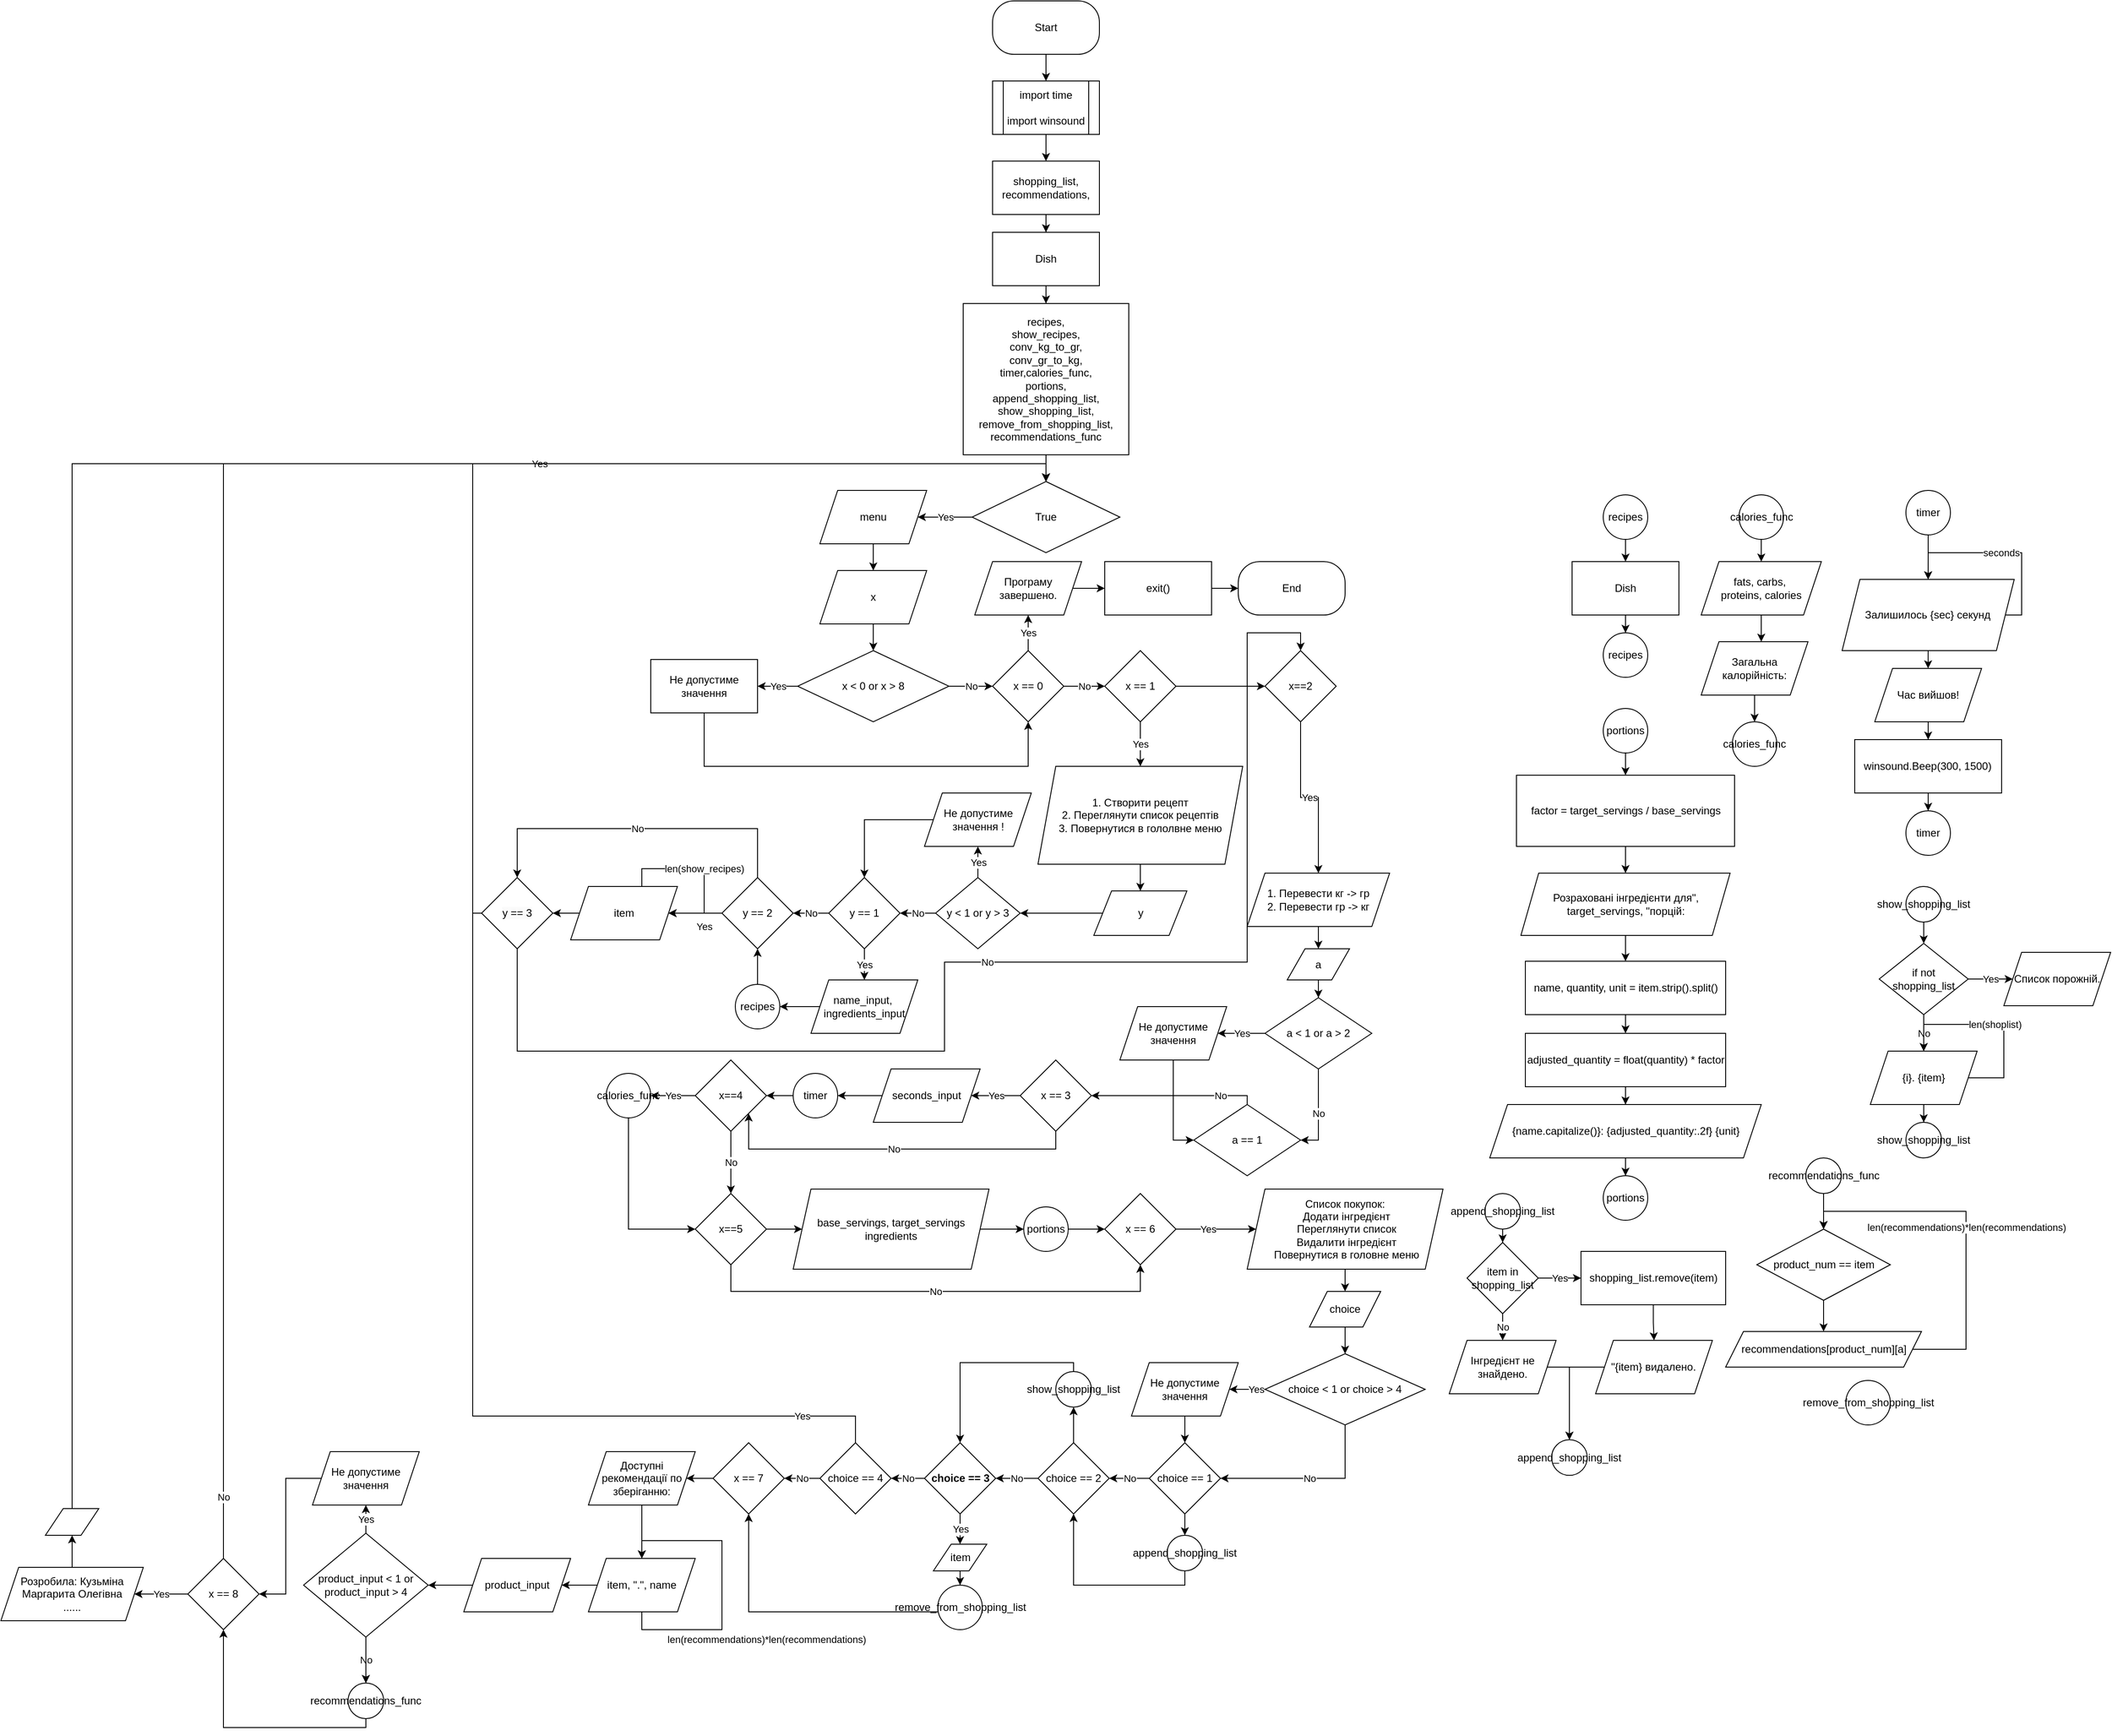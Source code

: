 <mxfile version="24.9.3">
  <diagram name="Страница — 1" id="NrcCBX_CrroJCDgv4KbC">
    <mxGraphModel dx="2007" dy="746" grid="1" gridSize="10" guides="1" tooltips="1" connect="1" arrows="1" fold="1" page="1" pageScale="1" pageWidth="827" pageHeight="1169" math="0" shadow="0">
      <root>
        <mxCell id="0" />
        <mxCell id="1" parent="0" />
        <mxCell id="HCiZNNdA7jjDMF_mCioQ-4" value="" style="edgeStyle=orthogonalEdgeStyle;rounded=0;orthogonalLoop=1;jettySize=auto;html=1;" edge="1" parent="1" source="HCiZNNdA7jjDMF_mCioQ-1" target="HCiZNNdA7jjDMF_mCioQ-3">
          <mxGeometry relative="1" as="geometry" />
        </mxCell>
        <mxCell id="HCiZNNdA7jjDMF_mCioQ-1" value="Start" style="rounded=1;whiteSpace=wrap;html=1;arcSize=40;" vertex="1" parent="1">
          <mxGeometry x="354" y="30" width="120" height="60" as="geometry" />
        </mxCell>
        <mxCell id="HCiZNNdA7jjDMF_mCioQ-6" value="" style="edgeStyle=orthogonalEdgeStyle;rounded=0;orthogonalLoop=1;jettySize=auto;html=1;" edge="1" parent="1" source="HCiZNNdA7jjDMF_mCioQ-3" target="HCiZNNdA7jjDMF_mCioQ-5">
          <mxGeometry relative="1" as="geometry" />
        </mxCell>
        <mxCell id="HCiZNNdA7jjDMF_mCioQ-3" value="import time&lt;br&gt;&lt;br&gt;import winsound" style="shape=process;whiteSpace=wrap;html=1;backgroundOutline=1;" vertex="1" parent="1">
          <mxGeometry x="354" y="120" width="120" height="60" as="geometry" />
        </mxCell>
        <mxCell id="HCiZNNdA7jjDMF_mCioQ-8" value="" style="edgeStyle=orthogonalEdgeStyle;rounded=0;orthogonalLoop=1;jettySize=auto;html=1;" edge="1" parent="1" source="HCiZNNdA7jjDMF_mCioQ-5" target="HCiZNNdA7jjDMF_mCioQ-7">
          <mxGeometry relative="1" as="geometry" />
        </mxCell>
        <mxCell id="HCiZNNdA7jjDMF_mCioQ-5" value="shopping_list, recommendations," style="rounded=0;whiteSpace=wrap;html=1;" vertex="1" parent="1">
          <mxGeometry x="354" y="210" width="120" height="60" as="geometry" />
        </mxCell>
        <mxCell id="HCiZNNdA7jjDMF_mCioQ-10" value="" style="edgeStyle=orthogonalEdgeStyle;rounded=0;orthogonalLoop=1;jettySize=auto;html=1;" edge="1" parent="1" source="HCiZNNdA7jjDMF_mCioQ-7" target="HCiZNNdA7jjDMF_mCioQ-9">
          <mxGeometry relative="1" as="geometry" />
        </mxCell>
        <mxCell id="HCiZNNdA7jjDMF_mCioQ-7" value="Dish" style="whiteSpace=wrap;html=1;rounded=0;" vertex="1" parent="1">
          <mxGeometry x="354" y="290" width="120" height="60" as="geometry" />
        </mxCell>
        <mxCell id="HCiZNNdA7jjDMF_mCioQ-12" value="" style="edgeStyle=orthogonalEdgeStyle;rounded=0;orthogonalLoop=1;jettySize=auto;html=1;" edge="1" parent="1" source="HCiZNNdA7jjDMF_mCioQ-9" target="HCiZNNdA7jjDMF_mCioQ-11">
          <mxGeometry relative="1" as="geometry" />
        </mxCell>
        <mxCell id="HCiZNNdA7jjDMF_mCioQ-9" value="recipes,&lt;div&gt;show_recipes,&lt;/div&gt;&lt;div&gt;conv_kg_to_gr,&lt;/div&gt;&lt;div&gt;conv_gr_to_kg,&lt;/div&gt;&lt;div&gt;timer,calories_func,&lt;/div&gt;&lt;div&gt;portions,&lt;/div&gt;&lt;div&gt;append_shopping_list,&lt;/div&gt;&lt;div&gt;show_shopping_list,&lt;/div&gt;&lt;div&gt;remove_from_shopping_list,&lt;/div&gt;&lt;div&gt;recommendations_func&lt;/div&gt;" style="whiteSpace=wrap;html=1;rounded=0;" vertex="1" parent="1">
          <mxGeometry x="321" y="370" width="186" height="170" as="geometry" />
        </mxCell>
        <mxCell id="HCiZNNdA7jjDMF_mCioQ-13" value="Yes" style="edgeStyle=orthogonalEdgeStyle;rounded=0;orthogonalLoop=1;jettySize=auto;html=1;entryX=1;entryY=0.5;entryDx=0;entryDy=0;" edge="1" parent="1" source="HCiZNNdA7jjDMF_mCioQ-11" target="HCiZNNdA7jjDMF_mCioQ-15">
          <mxGeometry relative="1" as="geometry">
            <mxPoint x="260" y="610" as="targetPoint" />
          </mxGeometry>
        </mxCell>
        <mxCell id="HCiZNNdA7jjDMF_mCioQ-11" value="True" style="rhombus;whiteSpace=wrap;html=1;rounded=0;" vertex="1" parent="1">
          <mxGeometry x="331" y="570" width="166" height="80" as="geometry" />
        </mxCell>
        <mxCell id="HCiZNNdA7jjDMF_mCioQ-17" value="" style="edgeStyle=orthogonalEdgeStyle;rounded=0;orthogonalLoop=1;jettySize=auto;html=1;" edge="1" parent="1" source="HCiZNNdA7jjDMF_mCioQ-15" target="HCiZNNdA7jjDMF_mCioQ-16">
          <mxGeometry relative="1" as="geometry" />
        </mxCell>
        <mxCell id="HCiZNNdA7jjDMF_mCioQ-15" value="menu" style="shape=parallelogram;perimeter=parallelogramPerimeter;whiteSpace=wrap;html=1;fixedSize=1;" vertex="1" parent="1">
          <mxGeometry x="160" y="580" width="120" height="60" as="geometry" />
        </mxCell>
        <mxCell id="HCiZNNdA7jjDMF_mCioQ-19" value="" style="edgeStyle=orthogonalEdgeStyle;rounded=0;orthogonalLoop=1;jettySize=auto;html=1;" edge="1" parent="1" source="HCiZNNdA7jjDMF_mCioQ-16" target="HCiZNNdA7jjDMF_mCioQ-18">
          <mxGeometry relative="1" as="geometry" />
        </mxCell>
        <mxCell id="HCiZNNdA7jjDMF_mCioQ-16" value="x" style="shape=parallelogram;perimeter=parallelogramPerimeter;whiteSpace=wrap;html=1;fixedSize=1;" vertex="1" parent="1">
          <mxGeometry x="160" y="670" width="120" height="60" as="geometry" />
        </mxCell>
        <mxCell id="HCiZNNdA7jjDMF_mCioQ-21" value="Yes" style="edgeStyle=orthogonalEdgeStyle;rounded=0;orthogonalLoop=1;jettySize=auto;html=1;" edge="1" parent="1" source="HCiZNNdA7jjDMF_mCioQ-18" target="HCiZNNdA7jjDMF_mCioQ-20">
          <mxGeometry relative="1" as="geometry" />
        </mxCell>
        <mxCell id="HCiZNNdA7jjDMF_mCioQ-22" value="No" style="edgeStyle=orthogonalEdgeStyle;rounded=0;orthogonalLoop=1;jettySize=auto;html=1;" edge="1" parent="1" source="HCiZNNdA7jjDMF_mCioQ-18" target="HCiZNNdA7jjDMF_mCioQ-23">
          <mxGeometry relative="1" as="geometry">
            <mxPoint x="380" y="800" as="targetPoint" />
          </mxGeometry>
        </mxCell>
        <mxCell id="HCiZNNdA7jjDMF_mCioQ-18" value="x &lt; 0 or x &gt; 8" style="rhombus;whiteSpace=wrap;html=1;" vertex="1" parent="1">
          <mxGeometry x="135" y="760" width="170" height="80" as="geometry" />
        </mxCell>
        <mxCell id="HCiZNNdA7jjDMF_mCioQ-24" style="edgeStyle=orthogonalEdgeStyle;rounded=0;orthogonalLoop=1;jettySize=auto;html=1;entryX=0.5;entryY=1;entryDx=0;entryDy=0;exitX=0.5;exitY=1;exitDx=0;exitDy=0;" edge="1" parent="1" source="HCiZNNdA7jjDMF_mCioQ-20" target="HCiZNNdA7jjDMF_mCioQ-23">
          <mxGeometry relative="1" as="geometry">
            <mxPoint x="20" y="860" as="sourcePoint" />
            <mxPoint x="400" y="870" as="targetPoint" />
            <Array as="points">
              <mxPoint x="30" y="890" />
              <mxPoint x="394" y="890" />
            </Array>
          </mxGeometry>
        </mxCell>
        <mxCell id="HCiZNNdA7jjDMF_mCioQ-20" value="Не допустиме значення" style="whiteSpace=wrap;html=1;" vertex="1" parent="1">
          <mxGeometry x="-30" y="770" width="120" height="60" as="geometry" />
        </mxCell>
        <mxCell id="HCiZNNdA7jjDMF_mCioQ-26" value="Yes" style="edgeStyle=orthogonalEdgeStyle;rounded=0;orthogonalLoop=1;jettySize=auto;html=1;" edge="1" parent="1" source="HCiZNNdA7jjDMF_mCioQ-23" target="HCiZNNdA7jjDMF_mCioQ-27">
          <mxGeometry relative="1" as="geometry">
            <mxPoint x="394" y="730" as="targetPoint" />
          </mxGeometry>
        </mxCell>
        <mxCell id="HCiZNNdA7jjDMF_mCioQ-34" value="No" style="edgeStyle=orthogonalEdgeStyle;rounded=0;orthogonalLoop=1;jettySize=auto;html=1;" edge="1" parent="1" source="HCiZNNdA7jjDMF_mCioQ-23" target="HCiZNNdA7jjDMF_mCioQ-33">
          <mxGeometry relative="1" as="geometry" />
        </mxCell>
        <mxCell id="HCiZNNdA7jjDMF_mCioQ-23" value="x == 0" style="rhombus;whiteSpace=wrap;html=1;" vertex="1" parent="1">
          <mxGeometry x="354" y="760" width="80" height="80" as="geometry" />
        </mxCell>
        <mxCell id="HCiZNNdA7jjDMF_mCioQ-29" value="" style="edgeStyle=orthogonalEdgeStyle;rounded=0;orthogonalLoop=1;jettySize=auto;html=1;" edge="1" parent="1" source="HCiZNNdA7jjDMF_mCioQ-27" target="HCiZNNdA7jjDMF_mCioQ-28">
          <mxGeometry relative="1" as="geometry" />
        </mxCell>
        <mxCell id="HCiZNNdA7jjDMF_mCioQ-27" value="Програму завершено." style="shape=parallelogram;perimeter=parallelogramPerimeter;whiteSpace=wrap;html=1;fixedSize=1;" vertex="1" parent="1">
          <mxGeometry x="334" y="660" width="120" height="60" as="geometry" />
        </mxCell>
        <mxCell id="HCiZNNdA7jjDMF_mCioQ-30" style="edgeStyle=orthogonalEdgeStyle;rounded=0;orthogonalLoop=1;jettySize=auto;html=1;entryX=0;entryY=0.5;entryDx=0;entryDy=0;" edge="1" parent="1" source="HCiZNNdA7jjDMF_mCioQ-28" target="HCiZNNdA7jjDMF_mCioQ-31">
          <mxGeometry relative="1" as="geometry">
            <mxPoint x="640" y="710" as="targetPoint" />
          </mxGeometry>
        </mxCell>
        <mxCell id="HCiZNNdA7jjDMF_mCioQ-28" value="exit()" style="rounded=0;whiteSpace=wrap;html=1;" vertex="1" parent="1">
          <mxGeometry x="480" y="660" width="120" height="60" as="geometry" />
        </mxCell>
        <mxCell id="HCiZNNdA7jjDMF_mCioQ-31" value="End" style="rounded=1;whiteSpace=wrap;html=1;arcSize=40;" vertex="1" parent="1">
          <mxGeometry x="630" y="660" width="120" height="60" as="geometry" />
        </mxCell>
        <mxCell id="HCiZNNdA7jjDMF_mCioQ-36" value="Yes" style="edgeStyle=orthogonalEdgeStyle;rounded=0;orthogonalLoop=1;jettySize=auto;html=1;" edge="1" parent="1" source="HCiZNNdA7jjDMF_mCioQ-33" target="HCiZNNdA7jjDMF_mCioQ-35">
          <mxGeometry relative="1" as="geometry" />
        </mxCell>
        <mxCell id="HCiZNNdA7jjDMF_mCioQ-63" value="" style="edgeStyle=orthogonalEdgeStyle;rounded=0;orthogonalLoop=1;jettySize=auto;html=1;" edge="1" parent="1" source="HCiZNNdA7jjDMF_mCioQ-33" target="HCiZNNdA7jjDMF_mCioQ-62">
          <mxGeometry relative="1" as="geometry" />
        </mxCell>
        <mxCell id="HCiZNNdA7jjDMF_mCioQ-33" value="x == 1" style="rhombus;whiteSpace=wrap;html=1;" vertex="1" parent="1">
          <mxGeometry x="480" y="760" width="80" height="80" as="geometry" />
        </mxCell>
        <mxCell id="HCiZNNdA7jjDMF_mCioQ-38" value="" style="edgeStyle=orthogonalEdgeStyle;rounded=0;orthogonalLoop=1;jettySize=auto;html=1;" edge="1" parent="1" source="HCiZNNdA7jjDMF_mCioQ-35" target="HCiZNNdA7jjDMF_mCioQ-37">
          <mxGeometry relative="1" as="geometry" />
        </mxCell>
        <mxCell id="HCiZNNdA7jjDMF_mCioQ-35" value="1. Створити рецепт&lt;br&gt;2. Переглянути список рецептів&lt;br&gt;3. Повернутися в гололвне меню" style="shape=parallelogram;perimeter=parallelogramPerimeter;whiteSpace=wrap;html=1;fixedSize=1;" vertex="1" parent="1">
          <mxGeometry x="405" y="890" width="230" height="110" as="geometry" />
        </mxCell>
        <mxCell id="HCiZNNdA7jjDMF_mCioQ-39" style="edgeStyle=orthogonalEdgeStyle;rounded=0;orthogonalLoop=1;jettySize=auto;html=1;" edge="1" parent="1" source="HCiZNNdA7jjDMF_mCioQ-37" target="HCiZNNdA7jjDMF_mCioQ-40">
          <mxGeometry relative="1" as="geometry">
            <mxPoint x="390" y="1055" as="targetPoint" />
          </mxGeometry>
        </mxCell>
        <mxCell id="HCiZNNdA7jjDMF_mCioQ-37" value="y" style="shape=parallelogram;perimeter=parallelogramPerimeter;whiteSpace=wrap;html=1;fixedSize=1;" vertex="1" parent="1">
          <mxGeometry x="467.72" y="1030" width="104.55" height="50" as="geometry" />
        </mxCell>
        <mxCell id="HCiZNNdA7jjDMF_mCioQ-41" value="Yes" style="edgeStyle=orthogonalEdgeStyle;rounded=0;orthogonalLoop=1;jettySize=auto;html=1;" edge="1" parent="1" source="HCiZNNdA7jjDMF_mCioQ-40" target="HCiZNNdA7jjDMF_mCioQ-42">
          <mxGeometry relative="1" as="geometry">
            <mxPoint x="337.5" y="980" as="targetPoint" />
          </mxGeometry>
        </mxCell>
        <mxCell id="HCiZNNdA7jjDMF_mCioQ-44" value="No" style="edgeStyle=orthogonalEdgeStyle;rounded=0;orthogonalLoop=1;jettySize=auto;html=1;" edge="1" parent="1" source="HCiZNNdA7jjDMF_mCioQ-40" target="HCiZNNdA7jjDMF_mCioQ-43">
          <mxGeometry relative="1" as="geometry" />
        </mxCell>
        <mxCell id="HCiZNNdA7jjDMF_mCioQ-40" value="y &lt; 1 or y &gt; 3" style="rhombus;whiteSpace=wrap;html=1;" vertex="1" parent="1">
          <mxGeometry x="290" y="1015" width="95" height="80" as="geometry" />
        </mxCell>
        <mxCell id="HCiZNNdA7jjDMF_mCioQ-45" style="edgeStyle=orthogonalEdgeStyle;rounded=0;orthogonalLoop=1;jettySize=auto;html=1;entryX=0.5;entryY=0;entryDx=0;entryDy=0;" edge="1" parent="1" source="HCiZNNdA7jjDMF_mCioQ-42" target="HCiZNNdA7jjDMF_mCioQ-43">
          <mxGeometry relative="1" as="geometry" />
        </mxCell>
        <mxCell id="HCiZNNdA7jjDMF_mCioQ-42" value="Не допустиме значення !" style="shape=parallelogram;perimeter=parallelogramPerimeter;whiteSpace=wrap;html=1;fixedSize=1;" vertex="1" parent="1">
          <mxGeometry x="277.5" y="920" width="120" height="60" as="geometry" />
        </mxCell>
        <mxCell id="HCiZNNdA7jjDMF_mCioQ-46" value="Yes" style="edgeStyle=orthogonalEdgeStyle;rounded=0;orthogonalLoop=1;jettySize=auto;html=1;" edge="1" parent="1" source="HCiZNNdA7jjDMF_mCioQ-43" target="HCiZNNdA7jjDMF_mCioQ-47">
          <mxGeometry relative="1" as="geometry">
            <mxPoint x="210" y="1130" as="targetPoint" />
          </mxGeometry>
        </mxCell>
        <mxCell id="HCiZNNdA7jjDMF_mCioQ-51" value="No" style="edgeStyle=orthogonalEdgeStyle;rounded=0;orthogonalLoop=1;jettySize=auto;html=1;" edge="1" parent="1" source="HCiZNNdA7jjDMF_mCioQ-43" target="HCiZNNdA7jjDMF_mCioQ-50">
          <mxGeometry relative="1" as="geometry" />
        </mxCell>
        <mxCell id="HCiZNNdA7jjDMF_mCioQ-43" value="y == 1" style="rhombus;whiteSpace=wrap;html=1;" vertex="1" parent="1">
          <mxGeometry x="170" y="1015" width="80" height="80" as="geometry" />
        </mxCell>
        <mxCell id="HCiZNNdA7jjDMF_mCioQ-49" value="" style="edgeStyle=orthogonalEdgeStyle;rounded=0;orthogonalLoop=1;jettySize=auto;html=1;" edge="1" parent="1" source="HCiZNNdA7jjDMF_mCioQ-47" target="HCiZNNdA7jjDMF_mCioQ-48">
          <mxGeometry relative="1" as="geometry" />
        </mxCell>
        <mxCell id="HCiZNNdA7jjDMF_mCioQ-47" value="name_input,&amp;nbsp;&lt;div&gt;ingredients_input&lt;/div&gt;" style="shape=parallelogram;perimeter=parallelogramPerimeter;whiteSpace=wrap;html=1;fixedSize=1;" vertex="1" parent="1">
          <mxGeometry x="150" y="1130" width="120" height="60" as="geometry" />
        </mxCell>
        <mxCell id="HCiZNNdA7jjDMF_mCioQ-52" style="edgeStyle=orthogonalEdgeStyle;rounded=0;orthogonalLoop=1;jettySize=auto;html=1;entryX=0.5;entryY=1;entryDx=0;entryDy=0;" edge="1" parent="1" source="HCiZNNdA7jjDMF_mCioQ-48" target="HCiZNNdA7jjDMF_mCioQ-50">
          <mxGeometry relative="1" as="geometry" />
        </mxCell>
        <mxCell id="HCiZNNdA7jjDMF_mCioQ-48" value="recipes" style="ellipse;whiteSpace=wrap;html=1;" vertex="1" parent="1">
          <mxGeometry x="65" y="1135" width="50" height="50" as="geometry" />
        </mxCell>
        <mxCell id="HCiZNNdA7jjDMF_mCioQ-54" value="Yes" style="edgeStyle=orthogonalEdgeStyle;rounded=0;orthogonalLoop=1;jettySize=auto;html=1;entryX=1;entryY=0.5;entryDx=0;entryDy=0;" edge="1" parent="1" source="HCiZNNdA7jjDMF_mCioQ-50" target="HCiZNNdA7jjDMF_mCioQ-55">
          <mxGeometry x="-0.333" y="15" relative="1" as="geometry">
            <mxPoint x="10" y="1055" as="targetPoint" />
            <mxPoint as="offset" />
          </mxGeometry>
        </mxCell>
        <mxCell id="HCiZNNdA7jjDMF_mCioQ-59" value="No" style="edgeStyle=orthogonalEdgeStyle;rounded=0;orthogonalLoop=1;jettySize=auto;html=1;entryX=0.5;entryY=0;entryDx=0;entryDy=0;" edge="1" parent="1" source="HCiZNNdA7jjDMF_mCioQ-50" target="HCiZNNdA7jjDMF_mCioQ-58">
          <mxGeometry relative="1" as="geometry">
            <Array as="points">
              <mxPoint x="90" y="960" />
              <mxPoint x="-180" y="960" />
            </Array>
          </mxGeometry>
        </mxCell>
        <mxCell id="HCiZNNdA7jjDMF_mCioQ-50" value="y == 2" style="rhombus;whiteSpace=wrap;html=1;" vertex="1" parent="1">
          <mxGeometry x="50" y="1015" width="80" height="80" as="geometry" />
        </mxCell>
        <mxCell id="HCiZNNdA7jjDMF_mCioQ-57" style="edgeStyle=orthogonalEdgeStyle;rounded=0;orthogonalLoop=1;jettySize=auto;html=1;" edge="1" parent="1" source="HCiZNNdA7jjDMF_mCioQ-55" target="HCiZNNdA7jjDMF_mCioQ-58">
          <mxGeometry relative="1" as="geometry">
            <mxPoint x="-160" y="1055" as="targetPoint" />
          </mxGeometry>
        </mxCell>
        <mxCell id="HCiZNNdA7jjDMF_mCioQ-55" value="item" style="shape=parallelogram;perimeter=parallelogramPerimeter;whiteSpace=wrap;html=1;fixedSize=1;" vertex="1" parent="1">
          <mxGeometry x="-120" y="1025" width="120" height="60" as="geometry" />
        </mxCell>
        <mxCell id="HCiZNNdA7jjDMF_mCioQ-56" value="len(show_recipes)" style="edgeStyle=orthogonalEdgeStyle;rounded=0;orthogonalLoop=1;jettySize=auto;html=1;entryX=1;entryY=0.5;entryDx=0;entryDy=0;" edge="1" parent="1" source="HCiZNNdA7jjDMF_mCioQ-55" target="HCiZNNdA7jjDMF_mCioQ-55">
          <mxGeometry relative="1" as="geometry">
            <Array as="points">
              <mxPoint x="-40" y="1005" />
              <mxPoint x="30" y="1005" />
              <mxPoint x="30" y="1055" />
            </Array>
          </mxGeometry>
        </mxCell>
        <mxCell id="HCiZNNdA7jjDMF_mCioQ-60" value="Yes" style="edgeStyle=orthogonalEdgeStyle;rounded=0;orthogonalLoop=1;jettySize=auto;html=1;entryX=0.5;entryY=0;entryDx=0;entryDy=0;" edge="1" parent="1" source="HCiZNNdA7jjDMF_mCioQ-58" target="HCiZNNdA7jjDMF_mCioQ-11">
          <mxGeometry relative="1" as="geometry">
            <Array as="points">
              <mxPoint x="-230" y="1055" />
              <mxPoint x="-230" y="550" />
              <mxPoint x="414" y="550" />
            </Array>
          </mxGeometry>
        </mxCell>
        <mxCell id="HCiZNNdA7jjDMF_mCioQ-120" value="No" style="edgeStyle=orthogonalEdgeStyle;rounded=0;orthogonalLoop=1;jettySize=auto;html=1;entryX=0.5;entryY=0;entryDx=0;entryDy=0;" edge="1" parent="1" source="HCiZNNdA7jjDMF_mCioQ-58" target="HCiZNNdA7jjDMF_mCioQ-62">
          <mxGeometry relative="1" as="geometry">
            <Array as="points">
              <mxPoint x="-180" y="1210" />
              <mxPoint x="300" y="1210" />
              <mxPoint x="300" y="1110" />
              <mxPoint x="640" y="1110" />
              <mxPoint x="640" y="740" />
              <mxPoint x="700" y="740" />
            </Array>
          </mxGeometry>
        </mxCell>
        <mxCell id="HCiZNNdA7jjDMF_mCioQ-58" value="&lt;span style=&quot;color: rgb(0, 0, 0); font-family: Helvetica; font-size: 12px; font-style: normal; font-variant-ligatures: normal; font-variant-caps: normal; font-weight: 400; letter-spacing: normal; orphans: 2; text-align: center; text-indent: 0px; text-transform: none; widows: 2; word-spacing: 0px; -webkit-text-stroke-width: 0px; white-space: normal; background-color: rgb(251, 251, 251); text-decoration-thickness: initial; text-decoration-style: initial; text-decoration-color: initial; display: inline !important; float: none;&quot;&gt;y == 3&lt;/span&gt;" style="rhombus;whiteSpace=wrap;html=1;" vertex="1" parent="1">
          <mxGeometry x="-220" y="1015" width="80" height="80" as="geometry" />
        </mxCell>
        <mxCell id="HCiZNNdA7jjDMF_mCioQ-64" value="Yes" style="edgeStyle=orthogonalEdgeStyle;rounded=0;orthogonalLoop=1;jettySize=auto;html=1;" edge="1" parent="1" source="HCiZNNdA7jjDMF_mCioQ-62" target="HCiZNNdA7jjDMF_mCioQ-65">
          <mxGeometry relative="1" as="geometry">
            <mxPoint x="700" y="890" as="targetPoint" />
          </mxGeometry>
        </mxCell>
        <mxCell id="HCiZNNdA7jjDMF_mCioQ-62" value="x==2" style="rhombus;whiteSpace=wrap;html=1;" vertex="1" parent="1">
          <mxGeometry x="660" y="760" width="80" height="80" as="geometry" />
        </mxCell>
        <mxCell id="HCiZNNdA7jjDMF_mCioQ-66" style="edgeStyle=orthogonalEdgeStyle;rounded=0;orthogonalLoop=1;jettySize=auto;html=1;" edge="1" parent="1" source="HCiZNNdA7jjDMF_mCioQ-65" target="HCiZNNdA7jjDMF_mCioQ-67">
          <mxGeometry relative="1" as="geometry">
            <mxPoint x="720" y="1100" as="targetPoint" />
          </mxGeometry>
        </mxCell>
        <mxCell id="HCiZNNdA7jjDMF_mCioQ-65" value="1. Перевести кг -&gt; гр&#xa;2. Перевести гр -&gt; кг" style="shape=parallelogram;perimeter=parallelogramPerimeter;whiteSpace=wrap;html=1;fixedSize=1;" vertex="1" parent="1">
          <mxGeometry x="640" y="1010" width="160" height="60" as="geometry" />
        </mxCell>
        <mxCell id="HCiZNNdA7jjDMF_mCioQ-68" style="edgeStyle=orthogonalEdgeStyle;rounded=0;orthogonalLoop=1;jettySize=auto;html=1;" edge="1" parent="1" source="HCiZNNdA7jjDMF_mCioQ-67" target="HCiZNNdA7jjDMF_mCioQ-69">
          <mxGeometry relative="1" as="geometry">
            <mxPoint x="720" y="1190" as="targetPoint" />
          </mxGeometry>
        </mxCell>
        <mxCell id="HCiZNNdA7jjDMF_mCioQ-67" value="a" style="shape=parallelogram;perimeter=parallelogramPerimeter;whiteSpace=wrap;html=1;fixedSize=1;" vertex="1" parent="1">
          <mxGeometry x="685" y="1095" width="70" height="35" as="geometry" />
        </mxCell>
        <mxCell id="HCiZNNdA7jjDMF_mCioQ-73" value="Yes" style="edgeStyle=orthogonalEdgeStyle;rounded=0;orthogonalLoop=1;jettySize=auto;html=1;" edge="1" parent="1" source="HCiZNNdA7jjDMF_mCioQ-69" target="HCiZNNdA7jjDMF_mCioQ-72">
          <mxGeometry relative="1" as="geometry" />
        </mxCell>
        <mxCell id="HCiZNNdA7jjDMF_mCioQ-75" value="No" style="edgeStyle=orthogonalEdgeStyle;rounded=0;orthogonalLoop=1;jettySize=auto;html=1;entryX=1;entryY=0.5;entryDx=0;entryDy=0;" edge="1" parent="1" source="HCiZNNdA7jjDMF_mCioQ-69" target="HCiZNNdA7jjDMF_mCioQ-74">
          <mxGeometry relative="1" as="geometry" />
        </mxCell>
        <mxCell id="HCiZNNdA7jjDMF_mCioQ-69" value="a &lt; 1 or a &gt; 2" style="rhombus;whiteSpace=wrap;html=1;" vertex="1" parent="1">
          <mxGeometry x="660" y="1150" width="120" height="80" as="geometry" />
        </mxCell>
        <mxCell id="HCiZNNdA7jjDMF_mCioQ-76" style="edgeStyle=orthogonalEdgeStyle;rounded=0;orthogonalLoop=1;jettySize=auto;html=1;entryX=0;entryY=0.5;entryDx=0;entryDy=0;" edge="1" parent="1" source="HCiZNNdA7jjDMF_mCioQ-72" target="HCiZNNdA7jjDMF_mCioQ-74">
          <mxGeometry relative="1" as="geometry" />
        </mxCell>
        <mxCell id="HCiZNNdA7jjDMF_mCioQ-72" value="Не допустиме значення" style="shape=parallelogram;perimeter=parallelogramPerimeter;whiteSpace=wrap;html=1;fixedSize=1;" vertex="1" parent="1">
          <mxGeometry x="497" y="1160" width="120" height="60" as="geometry" />
        </mxCell>
        <mxCell id="HCiZNNdA7jjDMF_mCioQ-77" value="No" style="edgeStyle=orthogonalEdgeStyle;rounded=0;orthogonalLoop=1;jettySize=auto;html=1;entryX=1;entryY=0.5;entryDx=0;entryDy=0;" edge="1" parent="1" source="HCiZNNdA7jjDMF_mCioQ-74" target="HCiZNNdA7jjDMF_mCioQ-78">
          <mxGeometry x="-0.567" relative="1" as="geometry">
            <mxPoint x="390" y="1280" as="targetPoint" />
            <Array as="points">
              <mxPoint x="640" y="1260" />
              <mxPoint x="485" y="1260" />
            </Array>
            <mxPoint as="offset" />
          </mxGeometry>
        </mxCell>
        <mxCell id="HCiZNNdA7jjDMF_mCioQ-74" value="a == 1" style="rhombus;whiteSpace=wrap;html=1;" vertex="1" parent="1">
          <mxGeometry x="580" y="1270" width="120" height="80" as="geometry" />
        </mxCell>
        <mxCell id="HCiZNNdA7jjDMF_mCioQ-79" value="Yes" style="edgeStyle=orthogonalEdgeStyle;rounded=0;orthogonalLoop=1;jettySize=auto;html=1;" edge="1" parent="1" source="HCiZNNdA7jjDMF_mCioQ-78" target="HCiZNNdA7jjDMF_mCioQ-80">
          <mxGeometry relative="1" as="geometry">
            <mxPoint x="340" y="1260" as="targetPoint" />
          </mxGeometry>
        </mxCell>
        <mxCell id="HCiZNNdA7jjDMF_mCioQ-90" value="No" style="edgeStyle=orthogonalEdgeStyle;rounded=0;orthogonalLoop=1;jettySize=auto;html=1;entryX=1;entryY=1;entryDx=0;entryDy=0;" edge="1" parent="1" source="HCiZNNdA7jjDMF_mCioQ-78" target="HCiZNNdA7jjDMF_mCioQ-84">
          <mxGeometry relative="1" as="geometry">
            <Array as="points">
              <mxPoint x="425" y="1320" />
              <mxPoint x="80" y="1320" />
            </Array>
          </mxGeometry>
        </mxCell>
        <mxCell id="HCiZNNdA7jjDMF_mCioQ-78" value="x == 3" style="rhombus;whiteSpace=wrap;html=1;" vertex="1" parent="1">
          <mxGeometry x="385" y="1220" width="80" height="80" as="geometry" />
        </mxCell>
        <mxCell id="HCiZNNdA7jjDMF_mCioQ-81" style="edgeStyle=orthogonalEdgeStyle;rounded=0;orthogonalLoop=1;jettySize=auto;html=1;" edge="1" parent="1" source="HCiZNNdA7jjDMF_mCioQ-80" target="HCiZNNdA7jjDMF_mCioQ-82">
          <mxGeometry relative="1" as="geometry">
            <mxPoint x="190" y="1260" as="targetPoint" />
          </mxGeometry>
        </mxCell>
        <mxCell id="HCiZNNdA7jjDMF_mCioQ-80" value="seconds_input" style="shape=parallelogram;perimeter=parallelogramPerimeter;whiteSpace=wrap;html=1;fixedSize=1;" vertex="1" parent="1">
          <mxGeometry x="220" y="1230" width="120" height="60" as="geometry" />
        </mxCell>
        <mxCell id="HCiZNNdA7jjDMF_mCioQ-85" value="" style="edgeStyle=orthogonalEdgeStyle;rounded=0;orthogonalLoop=1;jettySize=auto;html=1;" edge="1" parent="1" source="HCiZNNdA7jjDMF_mCioQ-82" target="HCiZNNdA7jjDMF_mCioQ-84">
          <mxGeometry relative="1" as="geometry" />
        </mxCell>
        <mxCell id="HCiZNNdA7jjDMF_mCioQ-82" value="timer" style="ellipse;whiteSpace=wrap;html=1;aspect=fixed;" vertex="1" parent="1">
          <mxGeometry x="130" y="1235" width="50" height="50" as="geometry" />
        </mxCell>
        <mxCell id="HCiZNNdA7jjDMF_mCioQ-87" value="Yes" style="edgeStyle=orthogonalEdgeStyle;rounded=0;orthogonalLoop=1;jettySize=auto;html=1;" edge="1" parent="1" source="HCiZNNdA7jjDMF_mCioQ-84" target="HCiZNNdA7jjDMF_mCioQ-86">
          <mxGeometry relative="1" as="geometry" />
        </mxCell>
        <mxCell id="HCiZNNdA7jjDMF_mCioQ-88" value="No" style="edgeStyle=orthogonalEdgeStyle;rounded=0;orthogonalLoop=1;jettySize=auto;html=1;" edge="1" parent="1" source="HCiZNNdA7jjDMF_mCioQ-84" target="HCiZNNdA7jjDMF_mCioQ-89">
          <mxGeometry relative="1" as="geometry">
            <mxPoint x="60" y="1340" as="targetPoint" />
          </mxGeometry>
        </mxCell>
        <mxCell id="HCiZNNdA7jjDMF_mCioQ-84" value="x==4" style="rhombus;whiteSpace=wrap;html=1;" vertex="1" parent="1">
          <mxGeometry x="20" y="1220" width="80" height="80" as="geometry" />
        </mxCell>
        <mxCell id="HCiZNNdA7jjDMF_mCioQ-216" style="edgeStyle=orthogonalEdgeStyle;rounded=0;orthogonalLoop=1;jettySize=auto;html=1;entryX=0;entryY=0.5;entryDx=0;entryDy=0;" edge="1" parent="1" source="HCiZNNdA7jjDMF_mCioQ-86" target="HCiZNNdA7jjDMF_mCioQ-89">
          <mxGeometry relative="1" as="geometry">
            <Array as="points">
              <mxPoint x="-55" y="1410" />
            </Array>
          </mxGeometry>
        </mxCell>
        <mxCell id="HCiZNNdA7jjDMF_mCioQ-86" value="calories_func" style="ellipse;whiteSpace=wrap;html=1;aspect=fixed;" vertex="1" parent="1">
          <mxGeometry x="-80" y="1235" width="50" height="50" as="geometry" />
        </mxCell>
        <mxCell id="HCiZNNdA7jjDMF_mCioQ-91" style="edgeStyle=orthogonalEdgeStyle;rounded=0;orthogonalLoop=1;jettySize=auto;html=1;" edge="1" parent="1" source="HCiZNNdA7jjDMF_mCioQ-89" target="HCiZNNdA7jjDMF_mCioQ-92">
          <mxGeometry relative="1" as="geometry">
            <mxPoint x="160" y="1380" as="targetPoint" />
          </mxGeometry>
        </mxCell>
        <mxCell id="HCiZNNdA7jjDMF_mCioQ-96" value="No" style="edgeStyle=orthogonalEdgeStyle;rounded=0;orthogonalLoop=1;jettySize=auto;html=1;entryX=0.5;entryY=1;entryDx=0;entryDy=0;" edge="1" parent="1" source="HCiZNNdA7jjDMF_mCioQ-89" target="HCiZNNdA7jjDMF_mCioQ-95">
          <mxGeometry relative="1" as="geometry">
            <Array as="points">
              <mxPoint x="60" y="1480" />
              <mxPoint x="520" y="1480" />
            </Array>
          </mxGeometry>
        </mxCell>
        <mxCell id="HCiZNNdA7jjDMF_mCioQ-89" value="x==5" style="rhombus;whiteSpace=wrap;html=1;" vertex="1" parent="1">
          <mxGeometry x="20" y="1370" width="80" height="80" as="geometry" />
        </mxCell>
        <mxCell id="HCiZNNdA7jjDMF_mCioQ-94" value="" style="edgeStyle=orthogonalEdgeStyle;rounded=0;orthogonalLoop=1;jettySize=auto;html=1;" edge="1" parent="1" source="HCiZNNdA7jjDMF_mCioQ-92" target="HCiZNNdA7jjDMF_mCioQ-93">
          <mxGeometry relative="1" as="geometry" />
        </mxCell>
        <mxCell id="HCiZNNdA7jjDMF_mCioQ-92" value="base_servings,&amp;nbsp;target_servings&lt;div&gt;ingredients&lt;/div&gt;" style="shape=parallelogram;perimeter=parallelogramPerimeter;whiteSpace=wrap;html=1;fixedSize=1;" vertex="1" parent="1">
          <mxGeometry x="130" y="1365" width="220" height="90" as="geometry" />
        </mxCell>
        <mxCell id="HCiZNNdA7jjDMF_mCioQ-97" value="" style="edgeStyle=orthogonalEdgeStyle;rounded=0;orthogonalLoop=1;jettySize=auto;html=1;" edge="1" parent="1" source="HCiZNNdA7jjDMF_mCioQ-93" target="HCiZNNdA7jjDMF_mCioQ-95">
          <mxGeometry relative="1" as="geometry" />
        </mxCell>
        <mxCell id="HCiZNNdA7jjDMF_mCioQ-93" value="portions" style="ellipse;whiteSpace=wrap;html=1;aspect=fixed;" vertex="1" parent="1">
          <mxGeometry x="389" y="1385" width="50" height="50" as="geometry" />
        </mxCell>
        <mxCell id="HCiZNNdA7jjDMF_mCioQ-98" value="Yes" style="edgeStyle=orthogonalEdgeStyle;rounded=0;orthogonalLoop=1;jettySize=auto;html=1;" edge="1" parent="1" source="HCiZNNdA7jjDMF_mCioQ-95" target="HCiZNNdA7jjDMF_mCioQ-99">
          <mxGeometry x="-0.2" relative="1" as="geometry">
            <mxPoint x="660" y="1410" as="targetPoint" />
            <mxPoint as="offset" />
          </mxGeometry>
        </mxCell>
        <mxCell id="HCiZNNdA7jjDMF_mCioQ-95" value="x == 6" style="rhombus;whiteSpace=wrap;html=1;" vertex="1" parent="1">
          <mxGeometry x="480" y="1370" width="80" height="80" as="geometry" />
        </mxCell>
        <mxCell id="HCiZNNdA7jjDMF_mCioQ-100" style="edgeStyle=orthogonalEdgeStyle;rounded=0;orthogonalLoop=1;jettySize=auto;html=1;" edge="1" parent="1" source="HCiZNNdA7jjDMF_mCioQ-99" target="HCiZNNdA7jjDMF_mCioQ-101">
          <mxGeometry relative="1" as="geometry">
            <mxPoint x="750" y="1490" as="targetPoint" />
          </mxGeometry>
        </mxCell>
        <mxCell id="HCiZNNdA7jjDMF_mCioQ-99" value="Список покупок:&lt;br&gt;&amp;nbsp;Додати інгредієнт&lt;br&gt;&amp;nbsp;Переглянути список&lt;br&gt;&amp;nbsp;Видалити інгредієнт&lt;br&gt;&amp;nbsp;Повернутися в головне меню" style="shape=parallelogram;perimeter=parallelogramPerimeter;whiteSpace=wrap;html=1;fixedSize=1;" vertex="1" parent="1">
          <mxGeometry x="640" y="1365" width="220" height="90" as="geometry" />
        </mxCell>
        <mxCell id="HCiZNNdA7jjDMF_mCioQ-102" style="edgeStyle=orthogonalEdgeStyle;rounded=0;orthogonalLoop=1;jettySize=auto;html=1;" edge="1" parent="1" source="HCiZNNdA7jjDMF_mCioQ-101" target="HCiZNNdA7jjDMF_mCioQ-103">
          <mxGeometry relative="1" as="geometry">
            <mxPoint x="660" y="1500" as="targetPoint" />
          </mxGeometry>
        </mxCell>
        <mxCell id="HCiZNNdA7jjDMF_mCioQ-101" value="choice" style="shape=parallelogram;perimeter=parallelogramPerimeter;whiteSpace=wrap;html=1;fixedSize=1;" vertex="1" parent="1">
          <mxGeometry x="710" y="1480" width="80" height="40" as="geometry" />
        </mxCell>
        <mxCell id="HCiZNNdA7jjDMF_mCioQ-105" value="Yes" style="edgeStyle=orthogonalEdgeStyle;rounded=0;orthogonalLoop=1;jettySize=auto;html=1;" edge="1" parent="1" source="HCiZNNdA7jjDMF_mCioQ-103" target="HCiZNNdA7jjDMF_mCioQ-107">
          <mxGeometry relative="1" as="geometry">
            <mxPoint x="610" y="1590.0" as="targetPoint" />
          </mxGeometry>
        </mxCell>
        <mxCell id="HCiZNNdA7jjDMF_mCioQ-110" value="No" style="edgeStyle=orthogonalEdgeStyle;rounded=0;orthogonalLoop=1;jettySize=auto;html=1;entryX=1;entryY=0.5;entryDx=0;entryDy=0;" edge="1" parent="1" source="HCiZNNdA7jjDMF_mCioQ-103" target="HCiZNNdA7jjDMF_mCioQ-109">
          <mxGeometry relative="1" as="geometry">
            <Array as="points">
              <mxPoint x="750" y="1690" />
            </Array>
          </mxGeometry>
        </mxCell>
        <mxCell id="HCiZNNdA7jjDMF_mCioQ-103" value="choice &lt; 1 or choice &gt; 4" style="rhombus;whiteSpace=wrap;html=1;" vertex="1" parent="1">
          <mxGeometry x="660" y="1550" width="180" height="80" as="geometry" />
        </mxCell>
        <mxCell id="HCiZNNdA7jjDMF_mCioQ-108" style="edgeStyle=orthogonalEdgeStyle;rounded=0;orthogonalLoop=1;jettySize=auto;html=1;" edge="1" parent="1" source="HCiZNNdA7jjDMF_mCioQ-107" target="HCiZNNdA7jjDMF_mCioQ-109">
          <mxGeometry relative="1" as="geometry">
            <mxPoint x="570" y="1660.0" as="targetPoint" />
          </mxGeometry>
        </mxCell>
        <mxCell id="HCiZNNdA7jjDMF_mCioQ-107" value="Не допустиме значення" style="shape=parallelogram;perimeter=parallelogramPerimeter;whiteSpace=wrap;html=1;fixedSize=1;" vertex="1" parent="1">
          <mxGeometry x="510" y="1560.0" width="120" height="60" as="geometry" />
        </mxCell>
        <mxCell id="HCiZNNdA7jjDMF_mCioQ-111" style="edgeStyle=orthogonalEdgeStyle;rounded=0;orthogonalLoop=1;jettySize=auto;html=1;" edge="1" parent="1" source="HCiZNNdA7jjDMF_mCioQ-109" target="HCiZNNdA7jjDMF_mCioQ-112">
          <mxGeometry relative="1" as="geometry">
            <mxPoint x="570" y="1770.0" as="targetPoint" />
          </mxGeometry>
        </mxCell>
        <mxCell id="HCiZNNdA7jjDMF_mCioQ-117" value="No" style="edgeStyle=orthogonalEdgeStyle;rounded=0;orthogonalLoop=1;jettySize=auto;html=1;" edge="1" parent="1" source="HCiZNNdA7jjDMF_mCioQ-109" target="HCiZNNdA7jjDMF_mCioQ-113">
          <mxGeometry relative="1" as="geometry" />
        </mxCell>
        <mxCell id="HCiZNNdA7jjDMF_mCioQ-109" value="choice == 1" style="rhombus;whiteSpace=wrap;html=1;" vertex="1" parent="1">
          <mxGeometry x="530" y="1650.0" width="80" height="80" as="geometry" />
        </mxCell>
        <mxCell id="HCiZNNdA7jjDMF_mCioQ-116" style="edgeStyle=orthogonalEdgeStyle;rounded=0;orthogonalLoop=1;jettySize=auto;html=1;entryX=0.5;entryY=1;entryDx=0;entryDy=0;" edge="1" parent="1" source="HCiZNNdA7jjDMF_mCioQ-112" target="HCiZNNdA7jjDMF_mCioQ-113">
          <mxGeometry relative="1" as="geometry">
            <Array as="points">
              <mxPoint x="570" y="1810" />
              <mxPoint x="445" y="1810" />
            </Array>
          </mxGeometry>
        </mxCell>
        <mxCell id="HCiZNNdA7jjDMF_mCioQ-112" value="append_shopping_list" style="ellipse;whiteSpace=wrap;html=1;aspect=fixed;" vertex="1" parent="1">
          <mxGeometry x="550" y="1754" width="40" height="40" as="geometry" />
        </mxCell>
        <mxCell id="HCiZNNdA7jjDMF_mCioQ-118" value="No" style="edgeStyle=orthogonalEdgeStyle;rounded=0;orthogonalLoop=1;jettySize=auto;html=1;" edge="1" parent="1" source="HCiZNNdA7jjDMF_mCioQ-113" target="HCiZNNdA7jjDMF_mCioQ-114">
          <mxGeometry relative="1" as="geometry" />
        </mxCell>
        <mxCell id="HCiZNNdA7jjDMF_mCioQ-122" style="edgeStyle=orthogonalEdgeStyle;rounded=0;orthogonalLoop=1;jettySize=auto;html=1;" edge="1" parent="1" source="HCiZNNdA7jjDMF_mCioQ-113" target="HCiZNNdA7jjDMF_mCioQ-123">
          <mxGeometry relative="1" as="geometry">
            <mxPoint x="445" y="1610.0" as="targetPoint" />
          </mxGeometry>
        </mxCell>
        <mxCell id="HCiZNNdA7jjDMF_mCioQ-113" value="choice == 2" style="rhombus;whiteSpace=wrap;html=1;" vertex="1" parent="1">
          <mxGeometry x="405" y="1650.0" width="80" height="80" as="geometry" />
        </mxCell>
        <mxCell id="HCiZNNdA7jjDMF_mCioQ-119" value="No" style="edgeStyle=orthogonalEdgeStyle;rounded=0;orthogonalLoop=1;jettySize=auto;html=1;" edge="1" parent="1" source="HCiZNNdA7jjDMF_mCioQ-114" target="HCiZNNdA7jjDMF_mCioQ-115">
          <mxGeometry relative="1" as="geometry" />
        </mxCell>
        <mxCell id="HCiZNNdA7jjDMF_mCioQ-127" value="Yes" style="edgeStyle=orthogonalEdgeStyle;rounded=0;orthogonalLoop=1;jettySize=auto;html=1;" edge="1" parent="1" source="HCiZNNdA7jjDMF_mCioQ-114" target="HCiZNNdA7jjDMF_mCioQ-128">
          <mxGeometry relative="1" as="geometry">
            <mxPoint x="317.5" y="1750.0" as="targetPoint" />
          </mxGeometry>
        </mxCell>
        <mxCell id="HCiZNNdA7jjDMF_mCioQ-114" value="choice == 3" style="rhombus;whiteSpace=wrap;html=1;fontStyle=1" vertex="1" parent="1">
          <mxGeometry x="277.5" y="1650.0" width="80" height="80" as="geometry" />
        </mxCell>
        <mxCell id="HCiZNNdA7jjDMF_mCioQ-126" value="No" style="edgeStyle=orthogonalEdgeStyle;rounded=0;orthogonalLoop=1;jettySize=auto;html=1;entryX=1;entryY=0.5;entryDx=0;entryDy=0;" edge="1" parent="1" source="HCiZNNdA7jjDMF_mCioQ-115" target="HCiZNNdA7jjDMF_mCioQ-125">
          <mxGeometry relative="1" as="geometry" />
        </mxCell>
        <mxCell id="HCiZNNdA7jjDMF_mCioQ-132" value="Yes" style="edgeStyle=orthogonalEdgeStyle;rounded=0;orthogonalLoop=1;jettySize=auto;html=1;entryX=0.5;entryY=0;entryDx=0;entryDy=0;" edge="1" parent="1" source="HCiZNNdA7jjDMF_mCioQ-115" target="HCiZNNdA7jjDMF_mCioQ-11">
          <mxGeometry x="-0.918" relative="1" as="geometry">
            <Array as="points">
              <mxPoint x="200" y="1620" />
              <mxPoint x="-230" y="1620" />
              <mxPoint x="-230" y="550" />
              <mxPoint x="414" y="550" />
            </Array>
            <mxPoint as="offset" />
          </mxGeometry>
        </mxCell>
        <mxCell id="HCiZNNdA7jjDMF_mCioQ-115" value="choice == 4" style="rhombus;whiteSpace=wrap;html=1;" vertex="1" parent="1">
          <mxGeometry x="160" y="1650.0" width="80" height="80" as="geometry" />
        </mxCell>
        <mxCell id="HCiZNNdA7jjDMF_mCioQ-124" style="edgeStyle=orthogonalEdgeStyle;rounded=0;orthogonalLoop=1;jettySize=auto;html=1;entryX=0.5;entryY=0;entryDx=0;entryDy=0;" edge="1" parent="1" source="HCiZNNdA7jjDMF_mCioQ-123" target="HCiZNNdA7jjDMF_mCioQ-114">
          <mxGeometry relative="1" as="geometry">
            <Array as="points">
              <mxPoint x="445" y="1560" />
              <mxPoint x="317" y="1560" />
            </Array>
          </mxGeometry>
        </mxCell>
        <mxCell id="HCiZNNdA7jjDMF_mCioQ-123" value="show_shopping_list" style="ellipse;whiteSpace=wrap;html=1;aspect=fixed;" vertex="1" parent="1">
          <mxGeometry x="425" y="1570" width="40" height="40" as="geometry" />
        </mxCell>
        <mxCell id="HCiZNNdA7jjDMF_mCioQ-134" style="edgeStyle=orthogonalEdgeStyle;rounded=0;orthogonalLoop=1;jettySize=auto;html=1;" edge="1" parent="1" source="HCiZNNdA7jjDMF_mCioQ-125" target="HCiZNNdA7jjDMF_mCioQ-135">
          <mxGeometry relative="1" as="geometry">
            <mxPoint x="-10" y="1690.0" as="targetPoint" />
          </mxGeometry>
        </mxCell>
        <mxCell id="HCiZNNdA7jjDMF_mCioQ-125" value="x == 7" style="rhombus;whiteSpace=wrap;html=1;" vertex="1" parent="1">
          <mxGeometry x="40" y="1650" width="80" height="80" as="geometry" />
        </mxCell>
        <mxCell id="HCiZNNdA7jjDMF_mCioQ-130" style="edgeStyle=orthogonalEdgeStyle;rounded=0;orthogonalLoop=1;jettySize=auto;html=1;" edge="1" parent="1" source="HCiZNNdA7jjDMF_mCioQ-128" target="HCiZNNdA7jjDMF_mCioQ-131">
          <mxGeometry relative="1" as="geometry">
            <mxPoint x="317.5" y="1820.0" as="targetPoint" />
          </mxGeometry>
        </mxCell>
        <mxCell id="HCiZNNdA7jjDMF_mCioQ-128" value="item" style="shape=parallelogram;perimeter=parallelogramPerimeter;whiteSpace=wrap;html=1;fixedSize=1;" vertex="1" parent="1">
          <mxGeometry x="287.5" y="1764" width="60" height="30" as="geometry" />
        </mxCell>
        <mxCell id="HCiZNNdA7jjDMF_mCioQ-133" style="edgeStyle=orthogonalEdgeStyle;rounded=0;orthogonalLoop=1;jettySize=auto;html=1;entryX=0.5;entryY=1;entryDx=0;entryDy=0;" edge="1" parent="1" source="HCiZNNdA7jjDMF_mCioQ-131" target="HCiZNNdA7jjDMF_mCioQ-125">
          <mxGeometry relative="1" as="geometry">
            <Array as="points">
              <mxPoint x="80" y="1840" />
            </Array>
          </mxGeometry>
        </mxCell>
        <mxCell id="HCiZNNdA7jjDMF_mCioQ-131" value="remove_from_shopping_list" style="ellipse;whiteSpace=wrap;html=1;aspect=fixed;" vertex="1" parent="1">
          <mxGeometry x="292.5" y="1810" width="50" height="50" as="geometry" />
        </mxCell>
        <mxCell id="HCiZNNdA7jjDMF_mCioQ-136" style="edgeStyle=orthogonalEdgeStyle;rounded=0;orthogonalLoop=1;jettySize=auto;html=1;" edge="1" parent="1" source="HCiZNNdA7jjDMF_mCioQ-135" target="HCiZNNdA7jjDMF_mCioQ-137">
          <mxGeometry relative="1" as="geometry">
            <mxPoint x="-160" y="1690.0" as="targetPoint" />
          </mxGeometry>
        </mxCell>
        <mxCell id="HCiZNNdA7jjDMF_mCioQ-135" value="Доступні рекомендації по зберіганню:" style="shape=parallelogram;perimeter=parallelogramPerimeter;whiteSpace=wrap;html=1;fixedSize=1;" vertex="1" parent="1">
          <mxGeometry x="-100" y="1660.0" width="120" height="60" as="geometry" />
        </mxCell>
        <mxCell id="HCiZNNdA7jjDMF_mCioQ-139" style="edgeStyle=orthogonalEdgeStyle;rounded=0;orthogonalLoop=1;jettySize=auto;html=1;" edge="1" parent="1" source="HCiZNNdA7jjDMF_mCioQ-137" target="HCiZNNdA7jjDMF_mCioQ-140">
          <mxGeometry relative="1" as="geometry">
            <mxPoint x="-140" y="1810.0" as="targetPoint" />
          </mxGeometry>
        </mxCell>
        <mxCell id="HCiZNNdA7jjDMF_mCioQ-137" value="item, &quot;.&quot;, name" style="shape=parallelogram;perimeter=parallelogramPerimeter;whiteSpace=wrap;html=1;fixedSize=1;" vertex="1" parent="1">
          <mxGeometry x="-100" y="1780.0" width="120" height="60" as="geometry" />
        </mxCell>
        <mxCell id="HCiZNNdA7jjDMF_mCioQ-138" value="len(recommendations)*len(recommendations)" style="edgeStyle=orthogonalEdgeStyle;rounded=0;orthogonalLoop=1;jettySize=auto;html=1;entryX=0.5;entryY=0;entryDx=0;entryDy=0;" edge="1" parent="1" source="HCiZNNdA7jjDMF_mCioQ-137" target="HCiZNNdA7jjDMF_mCioQ-137">
          <mxGeometry x="-0.312" y="-51" relative="1" as="geometry">
            <Array as="points">
              <mxPoint x="-40" y="1860" />
              <mxPoint x="50" y="1860" />
              <mxPoint x="50" y="1760" />
              <mxPoint x="-40" y="1760" />
            </Array>
            <mxPoint x="-1" y="11" as="offset" />
          </mxGeometry>
        </mxCell>
        <mxCell id="HCiZNNdA7jjDMF_mCioQ-141" style="edgeStyle=orthogonalEdgeStyle;rounded=0;orthogonalLoop=1;jettySize=auto;html=1;" edge="1" parent="1" source="HCiZNNdA7jjDMF_mCioQ-140" target="HCiZNNdA7jjDMF_mCioQ-142">
          <mxGeometry relative="1" as="geometry">
            <mxPoint x="-280" y="1810.0" as="targetPoint" />
          </mxGeometry>
        </mxCell>
        <mxCell id="HCiZNNdA7jjDMF_mCioQ-140" value="product_input" style="shape=parallelogram;perimeter=parallelogramPerimeter;whiteSpace=wrap;html=1;fixedSize=1;" vertex="1" parent="1">
          <mxGeometry x="-240" y="1780.0" width="120" height="60" as="geometry" />
        </mxCell>
        <mxCell id="HCiZNNdA7jjDMF_mCioQ-143" value="Yes" style="edgeStyle=orthogonalEdgeStyle;rounded=0;orthogonalLoop=1;jettySize=auto;html=1;" edge="1" parent="1" source="HCiZNNdA7jjDMF_mCioQ-142" target="HCiZNNdA7jjDMF_mCioQ-144">
          <mxGeometry relative="1" as="geometry">
            <mxPoint x="-350" y="1710" as="targetPoint" />
          </mxGeometry>
        </mxCell>
        <mxCell id="HCiZNNdA7jjDMF_mCioQ-145" value="No" style="edgeStyle=orthogonalEdgeStyle;rounded=0;orthogonalLoop=1;jettySize=auto;html=1;" edge="1" parent="1" source="HCiZNNdA7jjDMF_mCioQ-142" target="HCiZNNdA7jjDMF_mCioQ-146">
          <mxGeometry relative="1" as="geometry">
            <mxPoint x="-350" y="1910" as="targetPoint" />
          </mxGeometry>
        </mxCell>
        <mxCell id="HCiZNNdA7jjDMF_mCioQ-150" value="" style="edgeStyle=orthogonalEdgeStyle;rounded=0;orthogonalLoop=1;jettySize=auto;html=1;" edge="1" parent="1" source="HCiZNNdA7jjDMF_mCioQ-142" target="HCiZNNdA7jjDMF_mCioQ-146">
          <mxGeometry relative="1" as="geometry" />
        </mxCell>
        <mxCell id="HCiZNNdA7jjDMF_mCioQ-142" value="product_input &lt; 1 or product_input &gt; 4" style="rhombus;whiteSpace=wrap;html=1;" vertex="1" parent="1">
          <mxGeometry x="-420" y="1751.66" width="140" height="116.67" as="geometry" />
        </mxCell>
        <mxCell id="HCiZNNdA7jjDMF_mCioQ-149" style="edgeStyle=orthogonalEdgeStyle;rounded=0;orthogonalLoop=1;jettySize=auto;html=1;entryX=1;entryY=0.5;entryDx=0;entryDy=0;" edge="1" parent="1" source="HCiZNNdA7jjDMF_mCioQ-144" target="HCiZNNdA7jjDMF_mCioQ-147">
          <mxGeometry relative="1" as="geometry" />
        </mxCell>
        <mxCell id="HCiZNNdA7jjDMF_mCioQ-144" value="Не допустиме значення" style="shape=parallelogram;perimeter=parallelogramPerimeter;whiteSpace=wrap;html=1;fixedSize=1;" vertex="1" parent="1">
          <mxGeometry x="-410" y="1660" width="120" height="60" as="geometry" />
        </mxCell>
        <mxCell id="HCiZNNdA7jjDMF_mCioQ-148" style="edgeStyle=orthogonalEdgeStyle;rounded=0;orthogonalLoop=1;jettySize=auto;html=1;entryX=0.5;entryY=1;entryDx=0;entryDy=0;" edge="1" parent="1" source="HCiZNNdA7jjDMF_mCioQ-146" target="HCiZNNdA7jjDMF_mCioQ-147">
          <mxGeometry relative="1" as="geometry">
            <Array as="points">
              <mxPoint x="-350" y="1970" />
              <mxPoint x="-510" y="1970" />
            </Array>
          </mxGeometry>
        </mxCell>
        <mxCell id="HCiZNNdA7jjDMF_mCioQ-146" value="recommendations_func" style="ellipse;whiteSpace=wrap;html=1;aspect=fixed;" vertex="1" parent="1">
          <mxGeometry x="-370" y="1920" width="40" height="40" as="geometry" />
        </mxCell>
        <mxCell id="HCiZNNdA7jjDMF_mCioQ-152" value="Yes" style="edgeStyle=orthogonalEdgeStyle;rounded=0;orthogonalLoop=1;jettySize=auto;html=1;" edge="1" parent="1" source="HCiZNNdA7jjDMF_mCioQ-147" target="HCiZNNdA7jjDMF_mCioQ-151">
          <mxGeometry relative="1" as="geometry">
            <Array as="points">
              <mxPoint x="-550" y="1820" />
              <mxPoint x="-550" y="1820" />
            </Array>
          </mxGeometry>
        </mxCell>
        <mxCell id="HCiZNNdA7jjDMF_mCioQ-156" value="No" style="edgeStyle=orthogonalEdgeStyle;rounded=0;orthogonalLoop=1;jettySize=auto;html=1;entryX=0.5;entryY=0;entryDx=0;entryDy=0;" edge="1" parent="1" source="HCiZNNdA7jjDMF_mCioQ-147" target="HCiZNNdA7jjDMF_mCioQ-11">
          <mxGeometry x="-0.936" relative="1" as="geometry">
            <Array as="points">
              <mxPoint x="-510" y="550" />
              <mxPoint x="414" y="550" />
            </Array>
            <mxPoint as="offset" />
          </mxGeometry>
        </mxCell>
        <mxCell id="HCiZNNdA7jjDMF_mCioQ-147" value="x == 8" style="rhombus;whiteSpace=wrap;html=1;" vertex="1" parent="1">
          <mxGeometry x="-550" y="1780" width="80" height="80" as="geometry" />
        </mxCell>
        <mxCell id="HCiZNNdA7jjDMF_mCioQ-153" style="edgeStyle=orthogonalEdgeStyle;rounded=0;orthogonalLoop=1;jettySize=auto;html=1;" edge="1" parent="1" source="HCiZNNdA7jjDMF_mCioQ-151" target="HCiZNNdA7jjDMF_mCioQ-154">
          <mxGeometry relative="1" as="geometry">
            <mxPoint x="-680" y="1750" as="targetPoint" />
          </mxGeometry>
        </mxCell>
        <mxCell id="HCiZNNdA7jjDMF_mCioQ-151" value="Розробила: Кузьміна Маргарита Олегівна&lt;br&gt;......" style="shape=parallelogram;perimeter=parallelogramPerimeter;whiteSpace=wrap;html=1;fixedSize=1;" vertex="1" parent="1">
          <mxGeometry x="-760" y="1790" width="160" height="60" as="geometry" />
        </mxCell>
        <mxCell id="HCiZNNdA7jjDMF_mCioQ-155" style="edgeStyle=orthogonalEdgeStyle;rounded=0;orthogonalLoop=1;jettySize=auto;html=1;entryX=0.5;entryY=0;entryDx=0;entryDy=0;" edge="1" parent="1" source="HCiZNNdA7jjDMF_mCioQ-154" target="HCiZNNdA7jjDMF_mCioQ-11">
          <mxGeometry relative="1" as="geometry">
            <Array as="points">
              <mxPoint x="-680" y="550" />
              <mxPoint x="414" y="550" />
            </Array>
          </mxGeometry>
        </mxCell>
        <mxCell id="HCiZNNdA7jjDMF_mCioQ-154" value="" style="shape=parallelogram;perimeter=parallelogramPerimeter;whiteSpace=wrap;html=1;fixedSize=1;" vertex="1" parent="1">
          <mxGeometry x="-710" y="1724" width="60" height="30" as="geometry" />
        </mxCell>
        <mxCell id="HCiZNNdA7jjDMF_mCioQ-166" style="edgeStyle=orthogonalEdgeStyle;rounded=0;orthogonalLoop=1;jettySize=auto;html=1;" edge="1" parent="1" source="HCiZNNdA7jjDMF_mCioQ-158" target="HCiZNNdA7jjDMF_mCioQ-167">
          <mxGeometry relative="1" as="geometry">
            <mxPoint x="1065" y="670.0" as="targetPoint" />
          </mxGeometry>
        </mxCell>
        <mxCell id="HCiZNNdA7jjDMF_mCioQ-158" value="recipes" style="ellipse;whiteSpace=wrap;html=1;" vertex="1" parent="1">
          <mxGeometry x="1040" y="585" width="50" height="50" as="geometry" />
        </mxCell>
        <mxCell id="HCiZNNdA7jjDMF_mCioQ-171" style="edgeStyle=orthogonalEdgeStyle;rounded=0;orthogonalLoop=1;jettySize=auto;html=1;" edge="1" parent="1" source="HCiZNNdA7jjDMF_mCioQ-159" target="HCiZNNdA7jjDMF_mCioQ-172">
          <mxGeometry relative="1" as="geometry">
            <mxPoint x="1217.5" y="690" as="targetPoint" />
          </mxGeometry>
        </mxCell>
        <mxCell id="HCiZNNdA7jjDMF_mCioQ-159" value="calories_func" style="ellipse;whiteSpace=wrap;html=1;aspect=fixed;" vertex="1" parent="1">
          <mxGeometry x="1192.5" y="585" width="50" height="50" as="geometry" />
        </mxCell>
        <mxCell id="HCiZNNdA7jjDMF_mCioQ-178" value="" style="edgeStyle=orthogonalEdgeStyle;rounded=0;orthogonalLoop=1;jettySize=auto;html=1;" edge="1" parent="1" source="HCiZNNdA7jjDMF_mCioQ-160" target="HCiZNNdA7jjDMF_mCioQ-177">
          <mxGeometry relative="1" as="geometry" />
        </mxCell>
        <mxCell id="HCiZNNdA7jjDMF_mCioQ-160" value="timer" style="ellipse;whiteSpace=wrap;html=1;aspect=fixed;" vertex="1" parent="1">
          <mxGeometry x="1380" y="580" width="50" height="50" as="geometry" />
        </mxCell>
        <mxCell id="HCiZNNdA7jjDMF_mCioQ-187" value="" style="edgeStyle=orthogonalEdgeStyle;rounded=0;orthogonalLoop=1;jettySize=auto;html=1;" edge="1" parent="1" source="HCiZNNdA7jjDMF_mCioQ-161" target="HCiZNNdA7jjDMF_mCioQ-186">
          <mxGeometry relative="1" as="geometry" />
        </mxCell>
        <mxCell id="HCiZNNdA7jjDMF_mCioQ-161" value="portions" style="ellipse;whiteSpace=wrap;html=1;aspect=fixed;" vertex="1" parent="1">
          <mxGeometry x="1040" y="825" width="50" height="50" as="geometry" />
        </mxCell>
        <mxCell id="HCiZNNdA7jjDMF_mCioQ-206" style="edgeStyle=orthogonalEdgeStyle;rounded=0;orthogonalLoop=1;jettySize=auto;html=1;" edge="1" parent="1" source="HCiZNNdA7jjDMF_mCioQ-162" target="HCiZNNdA7jjDMF_mCioQ-207">
          <mxGeometry relative="1" as="geometry">
            <mxPoint x="1400" y="1090.0" as="targetPoint" />
          </mxGeometry>
        </mxCell>
        <mxCell id="HCiZNNdA7jjDMF_mCioQ-162" value="show_shopping_list" style="ellipse;whiteSpace=wrap;html=1;aspect=fixed;" vertex="1" parent="1">
          <mxGeometry x="1380" y="1025" width="40" height="40" as="geometry" />
        </mxCell>
        <mxCell id="HCiZNNdA7jjDMF_mCioQ-217" style="edgeStyle=orthogonalEdgeStyle;rounded=0;orthogonalLoop=1;jettySize=auto;html=1;" edge="1" parent="1" source="HCiZNNdA7jjDMF_mCioQ-163" target="HCiZNNdA7jjDMF_mCioQ-218">
          <mxGeometry relative="1" as="geometry">
            <mxPoint x="927" y="1435" as="targetPoint" />
          </mxGeometry>
        </mxCell>
        <mxCell id="HCiZNNdA7jjDMF_mCioQ-163" value="append_shopping_list" style="ellipse;whiteSpace=wrap;html=1;aspect=fixed;" vertex="1" parent="1">
          <mxGeometry x="907" y="1370" width="40" height="40" as="geometry" />
        </mxCell>
        <mxCell id="HCiZNNdA7jjDMF_mCioQ-164" value="remove_from_shopping_list" style="ellipse;whiteSpace=wrap;html=1;aspect=fixed;" vertex="1" parent="1">
          <mxGeometry x="1312.5" y="1580" width="50" height="50" as="geometry" />
        </mxCell>
        <mxCell id="HCiZNNdA7jjDMF_mCioQ-233" value="" style="edgeStyle=orthogonalEdgeStyle;rounded=0;orthogonalLoop=1;jettySize=auto;html=1;" edge="1" parent="1" source="HCiZNNdA7jjDMF_mCioQ-165" target="HCiZNNdA7jjDMF_mCioQ-232">
          <mxGeometry relative="1" as="geometry" />
        </mxCell>
        <mxCell id="HCiZNNdA7jjDMF_mCioQ-165" value="recommendations_func" style="ellipse;whiteSpace=wrap;html=1;aspect=fixed;" vertex="1" parent="1">
          <mxGeometry x="1267.5" y="1330" width="40" height="40" as="geometry" />
        </mxCell>
        <mxCell id="HCiZNNdA7jjDMF_mCioQ-169" value="" style="edgeStyle=orthogonalEdgeStyle;rounded=0;orthogonalLoop=1;jettySize=auto;html=1;" edge="1" parent="1" source="HCiZNNdA7jjDMF_mCioQ-167" target="HCiZNNdA7jjDMF_mCioQ-168">
          <mxGeometry relative="1" as="geometry" />
        </mxCell>
        <mxCell id="HCiZNNdA7jjDMF_mCioQ-167" value="Dish" style="rounded=0;whiteSpace=wrap;html=1;" vertex="1" parent="1">
          <mxGeometry x="1005" y="660.0" width="120" height="60" as="geometry" />
        </mxCell>
        <mxCell id="HCiZNNdA7jjDMF_mCioQ-168" value="recipes" style="ellipse;whiteSpace=wrap;html=1;" vertex="1" parent="1">
          <mxGeometry x="1040" y="740" width="50" height="50" as="geometry" />
        </mxCell>
        <mxCell id="HCiZNNdA7jjDMF_mCioQ-173" style="edgeStyle=orthogonalEdgeStyle;rounded=0;orthogonalLoop=1;jettySize=auto;html=1;" edge="1" parent="1" source="HCiZNNdA7jjDMF_mCioQ-172" target="HCiZNNdA7jjDMF_mCioQ-174">
          <mxGeometry relative="1" as="geometry">
            <mxPoint x="1217.5" y="760" as="targetPoint" />
            <Array as="points">
              <mxPoint x="1212.5" y="780" />
              <mxPoint x="1212.5" y="780" />
            </Array>
          </mxGeometry>
        </mxCell>
        <mxCell id="HCiZNNdA7jjDMF_mCioQ-172" value="fats,&amp;nbsp;carbs,&amp;nbsp;&lt;div&gt;proteins,&amp;nbsp;calories&lt;/div&gt;" style="shape=parallelogram;perimeter=parallelogramPerimeter;whiteSpace=wrap;html=1;fixedSize=1;" vertex="1" parent="1">
          <mxGeometry x="1150" y="660" width="135" height="60" as="geometry" />
        </mxCell>
        <mxCell id="HCiZNNdA7jjDMF_mCioQ-176" value="" style="edgeStyle=orthogonalEdgeStyle;rounded=0;orthogonalLoop=1;jettySize=auto;html=1;" edge="1" parent="1" source="HCiZNNdA7jjDMF_mCioQ-174" target="HCiZNNdA7jjDMF_mCioQ-175">
          <mxGeometry relative="1" as="geometry" />
        </mxCell>
        <mxCell id="HCiZNNdA7jjDMF_mCioQ-174" value="Загальна калорійність:" style="shape=parallelogram;perimeter=parallelogramPerimeter;whiteSpace=wrap;html=1;fixedSize=1;" vertex="1" parent="1">
          <mxGeometry x="1150" y="750" width="120" height="60" as="geometry" />
        </mxCell>
        <mxCell id="HCiZNNdA7jjDMF_mCioQ-175" value="calories_func" style="ellipse;whiteSpace=wrap;html=1;aspect=fixed;" vertex="1" parent="1">
          <mxGeometry x="1185" y="840" width="50" height="50" as="geometry" />
        </mxCell>
        <mxCell id="HCiZNNdA7jjDMF_mCioQ-180" style="edgeStyle=orthogonalEdgeStyle;rounded=0;orthogonalLoop=1;jettySize=auto;html=1;" edge="1" parent="1" source="HCiZNNdA7jjDMF_mCioQ-177" target="HCiZNNdA7jjDMF_mCioQ-181">
          <mxGeometry relative="1" as="geometry">
            <mxPoint x="1404.995" y="800" as="targetPoint" />
          </mxGeometry>
        </mxCell>
        <mxCell id="HCiZNNdA7jjDMF_mCioQ-177" value="Залишилось {sec} секунд" style="shape=parallelogram;perimeter=parallelogramPerimeter;whiteSpace=wrap;html=1;fixedSize=1;" vertex="1" parent="1">
          <mxGeometry x="1308.33" y="680" width="193.33" height="80" as="geometry" />
        </mxCell>
        <mxCell id="HCiZNNdA7jjDMF_mCioQ-179" value="seconds" style="edgeStyle=orthogonalEdgeStyle;rounded=0;orthogonalLoop=1;jettySize=auto;html=1;entryX=0.5;entryY=0;entryDx=0;entryDy=0;" edge="1" parent="1" source="HCiZNNdA7jjDMF_mCioQ-177" target="HCiZNNdA7jjDMF_mCioQ-177">
          <mxGeometry relative="1" as="geometry">
            <Array as="points">
              <mxPoint x="1510" y="720" />
              <mxPoint x="1510" y="650" />
              <mxPoint x="1405" y="650" />
            </Array>
          </mxGeometry>
        </mxCell>
        <mxCell id="HCiZNNdA7jjDMF_mCioQ-182" style="edgeStyle=orthogonalEdgeStyle;rounded=0;orthogonalLoop=1;jettySize=auto;html=1;" edge="1" parent="1" source="HCiZNNdA7jjDMF_mCioQ-181" target="HCiZNNdA7jjDMF_mCioQ-183">
          <mxGeometry relative="1" as="geometry">
            <mxPoint x="1404.995" y="890" as="targetPoint" />
          </mxGeometry>
        </mxCell>
        <mxCell id="HCiZNNdA7jjDMF_mCioQ-181" value="Час вийшов!" style="shape=parallelogram;perimeter=parallelogramPerimeter;whiteSpace=wrap;html=1;fixedSize=1;" vertex="1" parent="1">
          <mxGeometry x="1344.995" y="780" width="120" height="60" as="geometry" />
        </mxCell>
        <mxCell id="HCiZNNdA7jjDMF_mCioQ-185" value="" style="edgeStyle=orthogonalEdgeStyle;rounded=0;orthogonalLoop=1;jettySize=auto;html=1;" edge="1" parent="1" source="HCiZNNdA7jjDMF_mCioQ-183" target="HCiZNNdA7jjDMF_mCioQ-184">
          <mxGeometry relative="1" as="geometry" />
        </mxCell>
        <mxCell id="HCiZNNdA7jjDMF_mCioQ-183" value="winsound.Beep(300, 1500)" style="rounded=0;whiteSpace=wrap;html=1;" vertex="1" parent="1">
          <mxGeometry x="1322.49" y="860" width="165" height="60" as="geometry" />
        </mxCell>
        <mxCell id="HCiZNNdA7jjDMF_mCioQ-184" value="timer" style="ellipse;whiteSpace=wrap;html=1;aspect=fixed;" vertex="1" parent="1">
          <mxGeometry x="1380" y="940" width="50" height="50" as="geometry" />
        </mxCell>
        <mxCell id="HCiZNNdA7jjDMF_mCioQ-188" style="edgeStyle=orthogonalEdgeStyle;rounded=0;orthogonalLoop=1;jettySize=auto;html=1;" edge="1" parent="1" source="HCiZNNdA7jjDMF_mCioQ-186" target="HCiZNNdA7jjDMF_mCioQ-189">
          <mxGeometry relative="1" as="geometry">
            <mxPoint x="1065" y="1020" as="targetPoint" />
          </mxGeometry>
        </mxCell>
        <mxCell id="HCiZNNdA7jjDMF_mCioQ-186" value="factor = target_servings / base_servings" style="rounded=0;whiteSpace=wrap;html=1;" vertex="1" parent="1">
          <mxGeometry x="942.5" y="900" width="245" height="80" as="geometry" />
        </mxCell>
        <mxCell id="HCiZNNdA7jjDMF_mCioQ-195" value="" style="edgeStyle=orthogonalEdgeStyle;rounded=0;orthogonalLoop=1;jettySize=auto;html=1;" edge="1" parent="1" source="HCiZNNdA7jjDMF_mCioQ-189" target="HCiZNNdA7jjDMF_mCioQ-194">
          <mxGeometry relative="1" as="geometry" />
        </mxCell>
        <mxCell id="HCiZNNdA7jjDMF_mCioQ-189" value="Розраховані інгредієнти для&quot;, target_servings, &quot;порцій:" style="shape=parallelogram;perimeter=parallelogramPerimeter;whiteSpace=wrap;html=1;fixedSize=1;" vertex="1" parent="1">
          <mxGeometry x="947.5" y="1010" width="235" height="70" as="geometry" />
        </mxCell>
        <mxCell id="HCiZNNdA7jjDMF_mCioQ-197" value="" style="edgeStyle=orthogonalEdgeStyle;rounded=0;orthogonalLoop=1;jettySize=auto;html=1;" edge="1" parent="1" source="HCiZNNdA7jjDMF_mCioQ-194" target="HCiZNNdA7jjDMF_mCioQ-196">
          <mxGeometry relative="1" as="geometry" />
        </mxCell>
        <UserObject label="name, quantity, unit = item.strip().split()" link="name, quantity, unit = item.strip().split()" id="HCiZNNdA7jjDMF_mCioQ-194">
          <mxCell style="rounded=0;whiteSpace=wrap;html=1;" vertex="1" parent="1">
            <mxGeometry x="952.5" y="1109" width="225" height="60" as="geometry" />
          </mxCell>
        </UserObject>
        <mxCell id="HCiZNNdA7jjDMF_mCioQ-200" value="" style="edgeStyle=orthogonalEdgeStyle;rounded=0;orthogonalLoop=1;jettySize=auto;html=1;" edge="1" parent="1" source="HCiZNNdA7jjDMF_mCioQ-196" target="HCiZNNdA7jjDMF_mCioQ-199">
          <mxGeometry relative="1" as="geometry" />
        </mxCell>
        <mxCell id="HCiZNNdA7jjDMF_mCioQ-196" value="adjusted_quantity = float(quantity) * factor" style="whiteSpace=wrap;html=1;rounded=0;" vertex="1" parent="1">
          <mxGeometry x="952.5" y="1190" width="225" height="60" as="geometry" />
        </mxCell>
        <mxCell id="HCiZNNdA7jjDMF_mCioQ-202" value="" style="edgeStyle=orthogonalEdgeStyle;rounded=0;orthogonalLoop=1;jettySize=auto;html=1;" edge="1" parent="1" source="HCiZNNdA7jjDMF_mCioQ-199" target="HCiZNNdA7jjDMF_mCioQ-201">
          <mxGeometry relative="1" as="geometry" />
        </mxCell>
        <mxCell id="HCiZNNdA7jjDMF_mCioQ-199" value="{name.capitalize()}: {adjusted_quantity:.2f} {unit}" style="shape=parallelogram;perimeter=parallelogramPerimeter;whiteSpace=wrap;html=1;fixedSize=1;rounded=0;" vertex="1" parent="1">
          <mxGeometry x="912.5" y="1270" width="305" height="60" as="geometry" />
        </mxCell>
        <mxCell id="HCiZNNdA7jjDMF_mCioQ-201" value="portions" style="ellipse;whiteSpace=wrap;html=1;aspect=fixed;" vertex="1" parent="1">
          <mxGeometry x="1040" y="1350" width="50" height="50" as="geometry" />
        </mxCell>
        <mxCell id="HCiZNNdA7jjDMF_mCioQ-208" value="Yes" style="edgeStyle=orthogonalEdgeStyle;rounded=0;orthogonalLoop=1;jettySize=auto;html=1;" edge="1" parent="1" source="HCiZNNdA7jjDMF_mCioQ-207" target="HCiZNNdA7jjDMF_mCioQ-210">
          <mxGeometry relative="1" as="geometry">
            <mxPoint x="1490" y="1129.0" as="targetPoint" />
          </mxGeometry>
        </mxCell>
        <mxCell id="HCiZNNdA7jjDMF_mCioQ-211" value="No" style="edgeStyle=orthogonalEdgeStyle;rounded=0;orthogonalLoop=1;jettySize=auto;html=1;" edge="1" parent="1" source="HCiZNNdA7jjDMF_mCioQ-207" target="HCiZNNdA7jjDMF_mCioQ-212">
          <mxGeometry relative="1" as="geometry">
            <mxPoint x="1310" y="1129" as="targetPoint" />
          </mxGeometry>
        </mxCell>
        <mxCell id="HCiZNNdA7jjDMF_mCioQ-207" value="if not shopping_list" style="rhombus;whiteSpace=wrap;html=1;" vertex="1" parent="1">
          <mxGeometry x="1350" y="1089" width="100" height="80" as="geometry" />
        </mxCell>
        <mxCell id="HCiZNNdA7jjDMF_mCioQ-210" value="Список порожній." style="shape=parallelogram;perimeter=parallelogramPerimeter;whiteSpace=wrap;html=1;fixedSize=1;" vertex="1" parent="1">
          <mxGeometry x="1490" y="1099.0" width="120" height="60" as="geometry" />
        </mxCell>
        <mxCell id="HCiZNNdA7jjDMF_mCioQ-215" value="" style="edgeStyle=orthogonalEdgeStyle;rounded=0;orthogonalLoop=1;jettySize=auto;html=1;" edge="1" parent="1" source="HCiZNNdA7jjDMF_mCioQ-212" target="HCiZNNdA7jjDMF_mCioQ-214">
          <mxGeometry relative="1" as="geometry" />
        </mxCell>
        <mxCell id="HCiZNNdA7jjDMF_mCioQ-212" value="{i}. {item}" style="shape=parallelogram;perimeter=parallelogramPerimeter;whiteSpace=wrap;html=1;fixedSize=1;" vertex="1" parent="1">
          <mxGeometry x="1340" y="1210" width="120" height="60" as="geometry" />
        </mxCell>
        <mxCell id="HCiZNNdA7jjDMF_mCioQ-213" value="len(shoplist)" style="edgeStyle=orthogonalEdgeStyle;rounded=0;orthogonalLoop=1;jettySize=auto;html=1;entryX=0.5;entryY=0;entryDx=0;entryDy=0;" edge="1" parent="1" source="HCiZNNdA7jjDMF_mCioQ-212" target="HCiZNNdA7jjDMF_mCioQ-212">
          <mxGeometry relative="1" as="geometry">
            <Array as="points">
              <mxPoint x="1490" y="1240" />
              <mxPoint x="1490" y="1180" />
              <mxPoint x="1400" y="1180" />
            </Array>
          </mxGeometry>
        </mxCell>
        <mxCell id="HCiZNNdA7jjDMF_mCioQ-214" value="show_shopping_list" style="ellipse;whiteSpace=wrap;html=1;aspect=fixed;" vertex="1" parent="1">
          <mxGeometry x="1380" y="1290" width="40" height="40" as="geometry" />
        </mxCell>
        <mxCell id="HCiZNNdA7jjDMF_mCioQ-219" value="Yes" style="edgeStyle=orthogonalEdgeStyle;rounded=0;orthogonalLoop=1;jettySize=auto;html=1;" edge="1" parent="1" source="HCiZNNdA7jjDMF_mCioQ-218" target="HCiZNNdA7jjDMF_mCioQ-221">
          <mxGeometry relative="1" as="geometry">
            <mxPoint x="1007" y="1475" as="targetPoint" />
          </mxGeometry>
        </mxCell>
        <mxCell id="HCiZNNdA7jjDMF_mCioQ-226" value="No" style="edgeStyle=orthogonalEdgeStyle;rounded=0;orthogonalLoop=1;jettySize=auto;html=1;" edge="1" parent="1" source="HCiZNNdA7jjDMF_mCioQ-218" target="HCiZNNdA7jjDMF_mCioQ-227">
          <mxGeometry relative="1" as="geometry">
            <mxPoint x="837" y="1475" as="targetPoint" />
          </mxGeometry>
        </mxCell>
        <mxCell id="HCiZNNdA7jjDMF_mCioQ-218" value="item in shopping_list" style="rhombus;whiteSpace=wrap;html=1;" vertex="1" parent="1">
          <mxGeometry x="887" y="1425" width="80" height="80" as="geometry" />
        </mxCell>
        <mxCell id="HCiZNNdA7jjDMF_mCioQ-225" value="" style="edgeStyle=orthogonalEdgeStyle;rounded=0;orthogonalLoop=1;jettySize=auto;html=1;" edge="1" parent="1" source="HCiZNNdA7jjDMF_mCioQ-221" target="HCiZNNdA7jjDMF_mCioQ-224">
          <mxGeometry relative="1" as="geometry" />
        </mxCell>
        <UserObject label="shopping_list.remove(item)" link="shopping_list.remove(item)" id="HCiZNNdA7jjDMF_mCioQ-221">
          <mxCell style="rounded=0;whiteSpace=wrap;html=1;" vertex="1" parent="1">
            <mxGeometry x="1015" y="1435" width="162.5" height="60" as="geometry" />
          </mxCell>
        </UserObject>
        <mxCell id="HCiZNNdA7jjDMF_mCioQ-229" style="edgeStyle=orthogonalEdgeStyle;rounded=0;orthogonalLoop=1;jettySize=auto;html=1;entryX=0.5;entryY=0;entryDx=0;entryDy=0;" edge="1" parent="1" source="HCiZNNdA7jjDMF_mCioQ-224" target="HCiZNNdA7jjDMF_mCioQ-228">
          <mxGeometry relative="1" as="geometry" />
        </mxCell>
        <mxCell id="HCiZNNdA7jjDMF_mCioQ-224" value="&quot;{item} видалено." style="shape=parallelogram;perimeter=parallelogramPerimeter;whiteSpace=wrap;html=1;fixedSize=1;rounded=0;" vertex="1" parent="1">
          <mxGeometry x="1031.38" y="1535" width="131.25" height="60" as="geometry" />
        </mxCell>
        <mxCell id="HCiZNNdA7jjDMF_mCioQ-230" style="edgeStyle=orthogonalEdgeStyle;rounded=0;orthogonalLoop=1;jettySize=auto;html=1;entryX=0.5;entryY=0;entryDx=0;entryDy=0;" edge="1" parent="1" source="HCiZNNdA7jjDMF_mCioQ-227" target="HCiZNNdA7jjDMF_mCioQ-228">
          <mxGeometry relative="1" as="geometry">
            <Array as="points">
              <mxPoint x="1002" y="1565" />
            </Array>
          </mxGeometry>
        </mxCell>
        <mxCell id="HCiZNNdA7jjDMF_mCioQ-227" value="Інгредієнт не знайдено." style="shape=parallelogram;perimeter=parallelogramPerimeter;whiteSpace=wrap;html=1;fixedSize=1;" vertex="1" parent="1">
          <mxGeometry x="867" y="1535" width="120" height="60" as="geometry" />
        </mxCell>
        <mxCell id="HCiZNNdA7jjDMF_mCioQ-228" value="append_shopping_list" style="ellipse;whiteSpace=wrap;html=1;aspect=fixed;" vertex="1" parent="1">
          <mxGeometry x="982" y="1646.66" width="40" height="40" as="geometry" />
        </mxCell>
        <mxCell id="HCiZNNdA7jjDMF_mCioQ-234" style="edgeStyle=orthogonalEdgeStyle;rounded=0;orthogonalLoop=1;jettySize=auto;html=1;" edge="1" parent="1" source="HCiZNNdA7jjDMF_mCioQ-232" target="HCiZNNdA7jjDMF_mCioQ-235">
          <mxGeometry relative="1" as="geometry">
            <mxPoint x="1467.5" y="1510" as="targetPoint" />
          </mxGeometry>
        </mxCell>
        <mxCell id="HCiZNNdA7jjDMF_mCioQ-232" value="product_num == item" style="rhombus;whiteSpace=wrap;html=1;" vertex="1" parent="1">
          <mxGeometry x="1212.5" y="1410" width="150" height="80" as="geometry" />
        </mxCell>
        <mxCell id="HCiZNNdA7jjDMF_mCioQ-236" value="len(recommendations)*len(recommendations)" style="edgeStyle=orthogonalEdgeStyle;rounded=0;orthogonalLoop=1;jettySize=auto;html=1;entryX=0.5;entryY=0;entryDx=0;entryDy=0;" edge="1" parent="1" source="HCiZNNdA7jjDMF_mCioQ-235" target="HCiZNNdA7jjDMF_mCioQ-232">
          <mxGeometry relative="1" as="geometry">
            <Array as="points">
              <mxPoint x="1447.5" y="1545" />
              <mxPoint x="1447.5" y="1390" />
              <mxPoint x="1287.5" y="1390" />
            </Array>
          </mxGeometry>
        </mxCell>
        <mxCell id="HCiZNNdA7jjDMF_mCioQ-235" value="recommendations[product_num][a]" style="shape=parallelogram;perimeter=parallelogramPerimeter;whiteSpace=wrap;html=1;fixedSize=1;" vertex="1" parent="1">
          <mxGeometry x="1177.5" y="1525" width="220" height="40" as="geometry" />
        </mxCell>
      </root>
    </mxGraphModel>
  </diagram>
</mxfile>
